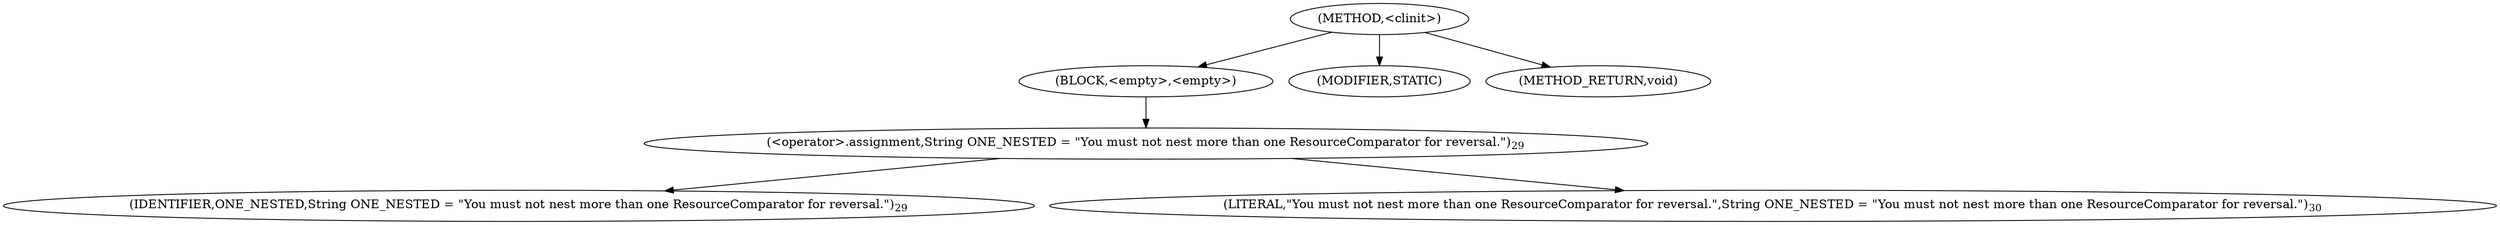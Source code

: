 digraph "&lt;clinit&gt;" {  
"85" [label = <(METHOD,&lt;clinit&gt;)> ]
"86" [label = <(BLOCK,&lt;empty&gt;,&lt;empty&gt;)> ]
"87" [label = <(&lt;operator&gt;.assignment,String ONE_NESTED = &quot;You must not nest more than one ResourceComparator for reversal.&quot;)<SUB>29</SUB>> ]
"88" [label = <(IDENTIFIER,ONE_NESTED,String ONE_NESTED = &quot;You must not nest more than one ResourceComparator for reversal.&quot;)<SUB>29</SUB>> ]
"89" [label = <(LITERAL,&quot;You must not nest more than one ResourceComparator for reversal.&quot;,String ONE_NESTED = &quot;You must not nest more than one ResourceComparator for reversal.&quot;)<SUB>30</SUB>> ]
"90" [label = <(MODIFIER,STATIC)> ]
"91" [label = <(METHOD_RETURN,void)> ]
  "85" -> "86" 
  "85" -> "90" 
  "85" -> "91" 
  "86" -> "87" 
  "87" -> "88" 
  "87" -> "89" 
}
